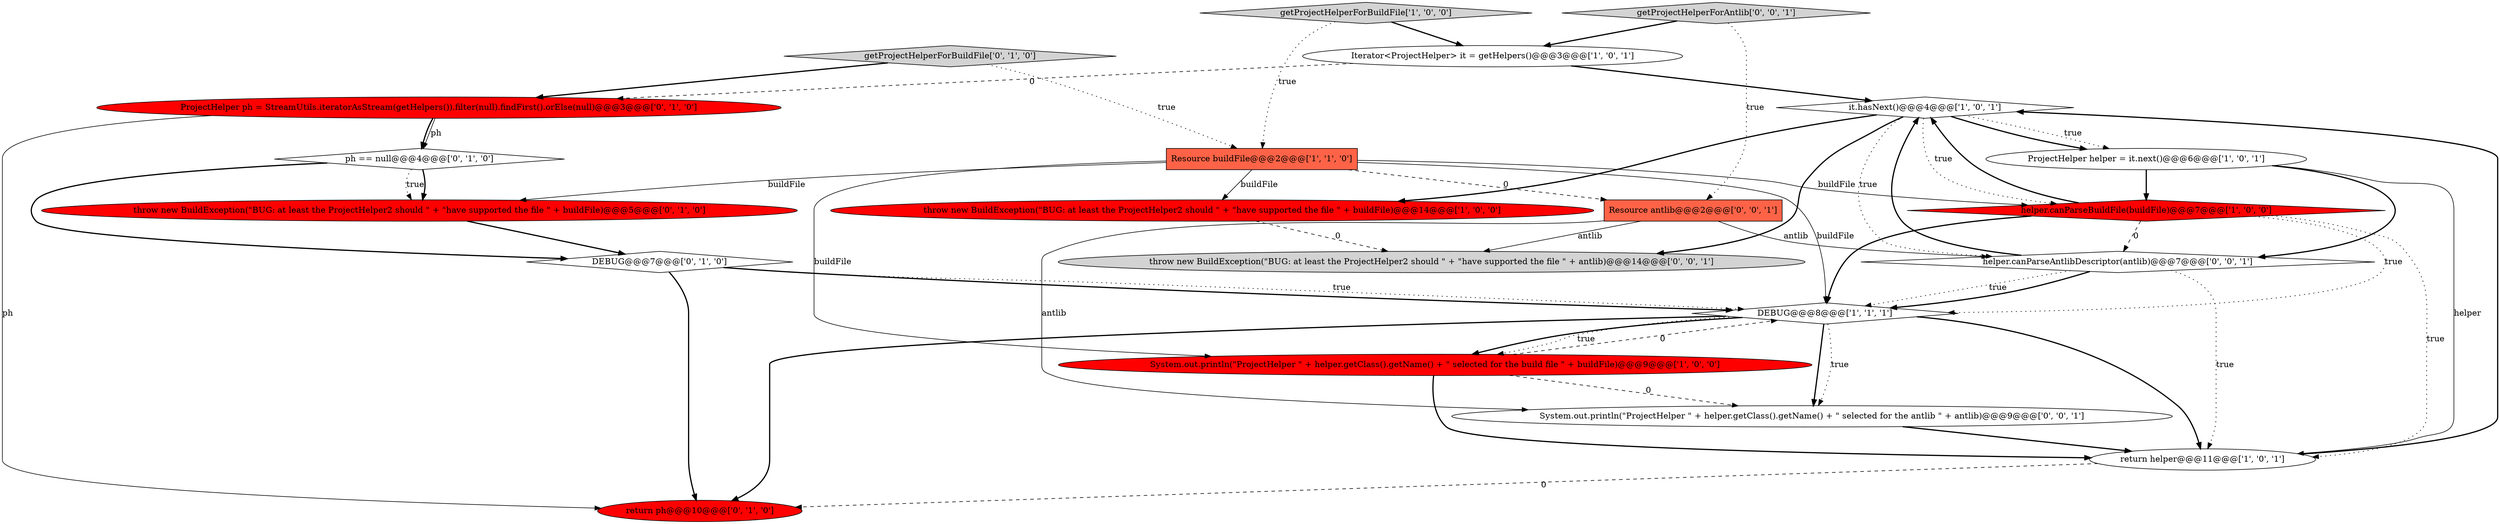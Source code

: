 digraph {
18 [style = filled, label = "throw new BuildException(\"BUG: at least the ProjectHelper2 should \" + \"have supported the file \" + antlib)@@@14@@@['0', '0', '1']", fillcolor = lightgray, shape = ellipse image = "AAA0AAABBB3BBB"];
10 [style = filled, label = "DEBUG@@@7@@@['0', '1', '0']", fillcolor = white, shape = diamond image = "AAA0AAABBB2BBB"];
11 [style = filled, label = "getProjectHelperForBuildFile['0', '1', '0']", fillcolor = lightgray, shape = diamond image = "AAA0AAABBB2BBB"];
0 [style = filled, label = "DEBUG@@@8@@@['1', '1', '1']", fillcolor = white, shape = diamond image = "AAA0AAABBB1BBB"];
6 [style = filled, label = "System.out.println(\"ProjectHelper \" + helper.getClass().getName() + \" selected for the build file \" + buildFile)@@@9@@@['1', '0', '0']", fillcolor = red, shape = ellipse image = "AAA1AAABBB1BBB"];
13 [style = filled, label = "ProjectHelper ph = StreamUtils.iteratorAsStream(getHelpers()).filter(null).findFirst().orElse(null)@@@3@@@['0', '1', '0']", fillcolor = red, shape = ellipse image = "AAA1AAABBB2BBB"];
9 [style = filled, label = "throw new BuildException(\"BUG: at least the ProjectHelper2 should \" + \"have supported the file \" + buildFile)@@@14@@@['1', '0', '0']", fillcolor = red, shape = ellipse image = "AAA1AAABBB1BBB"];
20 [style = filled, label = "helper.canParseAntlibDescriptor(antlib)@@@7@@@['0', '0', '1']", fillcolor = white, shape = diamond image = "AAA0AAABBB3BBB"];
12 [style = filled, label = "ph == null@@@4@@@['0', '1', '0']", fillcolor = white, shape = diamond image = "AAA0AAABBB2BBB"];
8 [style = filled, label = "helper.canParseBuildFile(buildFile)@@@7@@@['1', '0', '0']", fillcolor = red, shape = diamond image = "AAA1AAABBB1BBB"];
17 [style = filled, label = "Resource antlib@@@2@@@['0', '0', '1']", fillcolor = tomato, shape = box image = "AAA0AAABBB3BBB"];
19 [style = filled, label = "getProjectHelperForAntlib['0', '0', '1']", fillcolor = lightgray, shape = diamond image = "AAA0AAABBB3BBB"];
16 [style = filled, label = "System.out.println(\"ProjectHelper \" + helper.getClass().getName() + \" selected for the antlib \" + antlib)@@@9@@@['0', '0', '1']", fillcolor = white, shape = ellipse image = "AAA0AAABBB3BBB"];
5 [style = filled, label = "ProjectHelper helper = it.next()@@@6@@@['1', '0', '1']", fillcolor = white, shape = ellipse image = "AAA0AAABBB1BBB"];
14 [style = filled, label = "throw new BuildException(\"BUG: at least the ProjectHelper2 should \" + \"have supported the file \" + buildFile)@@@5@@@['0', '1', '0']", fillcolor = red, shape = ellipse image = "AAA1AAABBB2BBB"];
2 [style = filled, label = "it.hasNext()@@@4@@@['1', '0', '1']", fillcolor = white, shape = diamond image = "AAA0AAABBB1BBB"];
15 [style = filled, label = "return ph@@@10@@@['0', '1', '0']", fillcolor = red, shape = ellipse image = "AAA1AAABBB2BBB"];
3 [style = filled, label = "getProjectHelperForBuildFile['1', '0', '0']", fillcolor = lightgray, shape = diamond image = "AAA0AAABBB1BBB"];
4 [style = filled, label = "Iterator<ProjectHelper> it = getHelpers()@@@3@@@['1', '0', '1']", fillcolor = white, shape = ellipse image = "AAA0AAABBB1BBB"];
7 [style = filled, label = "Resource buildFile@@@2@@@['1', '1', '0']", fillcolor = tomato, shape = box image = "AAA0AAABBB1BBB"];
1 [style = filled, label = "return helper@@@11@@@['1', '0', '1']", fillcolor = white, shape = ellipse image = "AAA0AAABBB1BBB"];
2->20 [style = dotted, label="true"];
11->7 [style = dotted, label="true"];
5->8 [style = bold, label=""];
0->16 [style = bold, label=""];
3->7 [style = dotted, label="true"];
10->15 [style = bold, label=""];
7->14 [style = solid, label="buildFile"];
5->20 [style = bold, label=""];
0->6 [style = bold, label=""];
19->17 [style = dotted, label="true"];
7->17 [style = dashed, label="0"];
1->15 [style = dashed, label="0"];
6->0 [style = dashed, label="0"];
9->18 [style = dashed, label="0"];
20->0 [style = dotted, label="true"];
20->0 [style = bold, label=""];
8->20 [style = dashed, label="0"];
14->10 [style = bold, label=""];
2->18 [style = bold, label=""];
4->2 [style = bold, label=""];
2->9 [style = bold, label=""];
0->6 [style = dotted, label="true"];
3->4 [style = bold, label=""];
17->16 [style = solid, label="antlib"];
0->15 [style = bold, label=""];
20->2 [style = bold, label=""];
13->12 [style = solid, label="ph"];
8->0 [style = bold, label=""];
8->1 [style = dotted, label="true"];
6->1 [style = bold, label=""];
12->14 [style = dotted, label="true"];
12->10 [style = bold, label=""];
6->16 [style = dashed, label="0"];
13->12 [style = bold, label=""];
20->1 [style = dotted, label="true"];
7->0 [style = solid, label="buildFile"];
17->20 [style = solid, label="antlib"];
8->2 [style = bold, label=""];
16->1 [style = bold, label=""];
7->9 [style = solid, label="buildFile"];
0->1 [style = bold, label=""];
7->8 [style = solid, label="buildFile"];
10->0 [style = bold, label=""];
11->13 [style = bold, label=""];
12->14 [style = bold, label=""];
10->0 [style = dotted, label="true"];
13->15 [style = solid, label="ph"];
8->0 [style = dotted, label="true"];
1->2 [style = bold, label=""];
19->4 [style = bold, label=""];
7->6 [style = solid, label="buildFile"];
0->16 [style = dotted, label="true"];
5->1 [style = solid, label="helper"];
2->5 [style = dotted, label="true"];
4->13 [style = dashed, label="0"];
17->18 [style = solid, label="antlib"];
2->8 [style = dotted, label="true"];
2->5 [style = bold, label=""];
}
